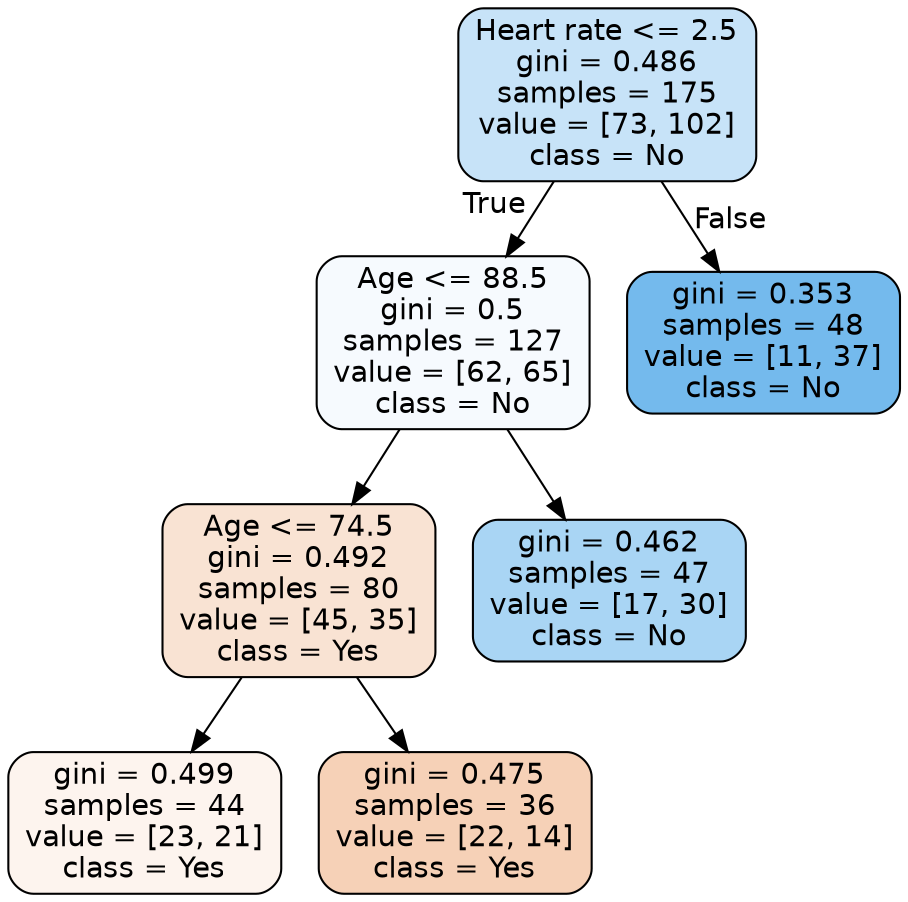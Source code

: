 digraph Tree {
node [shape=box, style="filled, rounded", color="black", fontname=helvetica] ;
edge [fontname=helvetica] ;
0 [label="Heart rate <= 2.5\ngini = 0.486\nsamples = 175\nvalue = [73, 102]\nclass = No", fillcolor="#c7e3f8"] ;
1 [label="Age <= 88.5\ngini = 0.5\nsamples = 127\nvalue = [62, 65]\nclass = No", fillcolor="#f6fafe"] ;
0 -> 1 [labeldistance=2.5, labelangle=45, headlabel="True"] ;
2 [label="Age <= 74.5\ngini = 0.492\nsamples = 80\nvalue = [45, 35]\nclass = Yes", fillcolor="#f9e3d3"] ;
1 -> 2 ;
3 [label="gini = 0.499\nsamples = 44\nvalue = [23, 21]\nclass = Yes", fillcolor="#fdf4ee"] ;
2 -> 3 ;
4 [label="gini = 0.475\nsamples = 36\nvalue = [22, 14]\nclass = Yes", fillcolor="#f6d1b7"] ;
2 -> 4 ;
5 [label="gini = 0.462\nsamples = 47\nvalue = [17, 30]\nclass = No", fillcolor="#a9d5f4"] ;
1 -> 5 ;
6 [label="gini = 0.353\nsamples = 48\nvalue = [11, 37]\nclass = No", fillcolor="#74baed"] ;
0 -> 6 [labeldistance=2.5, labelangle=-45, headlabel="False"] ;
}